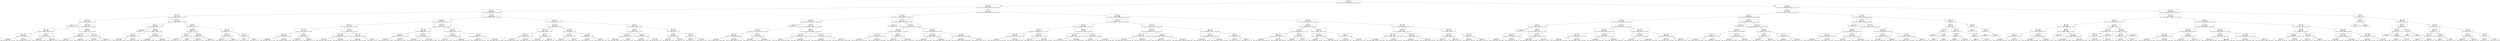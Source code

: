 digraph Tree {
node [shape=box] ;
0 [label="X[9] <= 2.5\ngini = 0.767\nsamples = 11105762\nvalue = [3318410, 5201197, 2081, 5143357, 28670, 1815027, 2060407]"] ;
1 [label="X[9] <= 0.5\ngini = 0.763\nsamples = 7301307\nvalue = [2133003, 3353233, 516, 3517422, 26505, 1633264, 887614]"] ;
0 -> 1 [labeldistance=2.5, labelangle=45, headlabel="True"] ;
2 [label="X[3] <= 63.5\ngini = 0.747\nsamples = 825735\nvalue = [347854, 309147, 88, 383337, 10, 4110, 261547]"] ;
1 -> 2 ;
3 [label="X[10] <= 231.5\ngini = 0.733\nsamples = 344402\nvalue = [174091, 150019, 38, 144027, 3, 1210, 75268]"] ;
2 -> 3 ;
4 [label="X[8] <= 1.5\ngini = 0.738\nsamples = 142082\nvalue = [71095, 50557, 16, 65184, 0, 633, 37367]"] ;
3 -> 4 ;
5 [label="gini = 0.0\nsamples = 27607\nvalue = [43716, 0, 0, 0, 0, 0, 0]"] ;
4 -> 5 ;
6 [label="X[7] <= 126.5\ngini = 0.727\nsamples = 114475\nvalue = [27379, 50557, 16, 65184, 0, 633, 37367]"] ;
4 -> 6 ;
7 [label="X[7] <= 18.5\ngini = 0.729\nsamples = 42698\nvalue = [9952, 14490, 7, 24119, 0, 336, 18642]"] ;
6 -> 7 ;
8 [label="X[2] <= 123.5\ngini = 0.711\nsamples = 14965\nvalue = [2958, 7342, 2, 9080, 0, 175, 4163]"] ;
7 -> 8 ;
9 [label="gini = 0.693\nsamples = 8397\nvalue = [1280, 4494, 2, 5326, 0, 115, 2142]"] ;
8 -> 9 ;
10 [label="gini = 0.729\nsamples = 6568\nvalue = [1678, 2848, 0, 3754, 0, 60, 2021]"] ;
8 -> 10 ;
11 [label="X[8] <= 2.5\ngini = 0.721\nsamples = 27733\nvalue = [6994, 7148, 5, 15039, 0, 161, 14479]"] ;
7 -> 11 ;
12 [label="gini = 0.638\nsamples = 23216\nvalue = [0, 7148, 0, 15039, 0, 0, 14479]"] ;
11 -> 12 ;
13 [label="gini = 0.045\nsamples = 4517\nvalue = [6994, 0, 5, 0, 0, 161, 0]"] ;
11 -> 13 ;
14 [label="X[8] <= 2.5\ngini = 0.718\nsamples = 71777\nvalue = [17427, 36067, 9, 41065, 0, 297, 18725]"] ;
6 -> 14 ;
15 [label="X[0] <= 0.5\ngini = 0.637\nsamples = 60535\nvalue = [0, 36067, 0, 41065, 0, 0, 18725]"] ;
14 -> 15 ;
16 [label="gini = 0.647\nsamples = 47068\nvalue = [0, 24815, 0, 32291, 0, 0, 17477]"] ;
15 -> 16 ;
17 [label="gini = 0.547\nsamples = 13467\nvalue = [0, 11252, 0, 8774, 0, 0, 1248]"] ;
15 -> 17 ;
18 [label="X[8] <= 4.5\ngini = 0.034\nsamples = 11242\nvalue = [17427, 0, 9, 0, 0, 297, 0]"] ;
14 -> 18 ;
19 [label="gini = 0.294\nsamples = 1072\nvalue = [1415, 0, 9, 0, 0, 297, 0]"] ;
18 -> 19 ;
20 [label="gini = 0.0\nsamples = 10170\nvalue = [16012, 0, 0, 0, 0, 0, 0]"] ;
18 -> 20 ;
21 [label="X[8] <= 2.5\ngini = 0.725\nsamples = 202320\nvalue = [102996, 99462, 22, 78843, 3, 577, 37901]"] ;
3 -> 21 ;
22 [label="X[8] <= 1.5\ngini = 0.715\nsamples = 166439\nvalue = [46852, 99462, 0, 78843, 0, 0, 37901]"] ;
21 -> 22 ;
23 [label="gini = 0.0\nsamples = 29614\nvalue = [46852, 0, 0, 0, 0, 0, 0]"] ;
22 -> 23 ;
24 [label="X[5] <= 1.5\ngini = 0.625\nsamples = 136825\nvalue = [0, 99462, 0, 78843, 0, 0, 37901]"] ;
22 -> 24 ;
25 [label="X[4] <= 11.5\ngini = 0.659\nsamples = 21418\nvalue = [0, 9189, 0, 13350, 0, 0, 11428]"] ;
24 -> 25 ;
26 [label="gini = 0.633\nsamples = 13803\nvalue = [0, 4037, 0, 9241, 0, 0, 8546]"] ;
25 -> 26 ;
27 [label="gini = 0.649\nsamples = 7615\nvalue = [0, 5152, 0, 4109, 0, 0, 2882]"] ;
25 -> 27 ;
28 [label="X[10] <= 239.5\ngini = 0.604\nsamples = 115407\nvalue = [0, 90273, 0, 65493, 0, 0, 26473]"] ;
24 -> 28 ;
29 [label="gini = 0.583\nsamples = 60026\nvalue = [0, 49329, 0, 34631, 0, 0, 10954]"] ;
28 -> 29 ;
30 [label="gini = 0.624\nsamples = 55381\nvalue = [0, 40944, 0, 30862, 0, 0, 15519]"] ;
28 -> 30 ;
31 [label="X[5] <= 1.5\ngini = 0.021\nsamples = 35881\nvalue = [56144, 0, 22, 0, 3, 577, 0]"] ;
21 -> 31 ;
32 [label="X[2] <= 127.5\ngini = 0.081\nsamples = 3074\nvalue = [4679, 0, 8, 0, 2, 195, 0]"] ;
31 -> 32 ;
33 [label="X[6] <= 2.0\ngini = 0.054\nsamples = 1127\nvalue = [1774, 0, 8, 0, 1, 41, 0]"] ;
32 -> 33 ;
34 [label="gini = 0.053\nsamples = 1126\nvalue = [1774, 0, 8, 0, 0, 41, 0]"] ;
33 -> 34 ;
35 [label="gini = 0.0\nsamples = 1\nvalue = [0, 0, 0, 0, 1, 0, 0]"] ;
33 -> 35 ;
36 [label="X[3] <= 42.5\ngini = 0.096\nsamples = 1947\nvalue = [2905, 0, 0, 0, 1, 154, 0]"] ;
32 -> 36 ;
37 [label="gini = 0.077\nsamples = 1869\nvalue = [2819, 0, 0, 0, 1, 116, 0]"] ;
36 -> 37 ;
38 [label="gini = 0.425\nsamples = 78\nvalue = [86, 0, 0, 0, 0, 38, 0]"] ;
36 -> 38 ;
39 [label="X[0] <= 7.5\ngini = 0.015\nsamples = 32807\nvalue = [51465, 0, 14, 0, 1, 382, 0]"] ;
31 -> 39 ;
40 [label="X[10] <= 252.5\ngini = 0.015\nsamples = 32795\nvalue = [51455, 0, 14, 0, 1, 373, 0]"] ;
39 -> 40 ;
41 [label="gini = 0.014\nsamples = 32724\nvalue = [51366, 0, 8, 0, 1, 354, 0]"] ;
40 -> 41 ;
42 [label="gini = 0.36\nsamples = 71\nvalue = [89, 0, 6, 0, 0, 19, 0]"] ;
40 -> 42 ;
43 [label="X[4] <= 11.5\ngini = 0.499\nsamples = 12\nvalue = [10, 0, 0, 0, 0, 9, 0]"] ;
39 -> 43 ;
44 [label="gini = 0.18\nsamples = 7\nvalue = [1, 0, 0, 0, 0, 9, 0]"] ;
43 -> 44 ;
45 [label="gini = 0.0\nsamples = 5\nvalue = [9, 0, 0, 0, 0, 0, 0]"] ;
43 -> 45 ;
46 [label="X[0] <= 0.5\ngini = 0.746\nsamples = 481333\nvalue = [173763, 159128, 50, 239310, 7, 2900, 186279]"] ;
2 -> 46 ;
47 [label="X[4] <= 9.5\ngini = 0.739\nsamples = 408259\nvalue = [162111, 100767, 50, 202327, 4, 2821, 177919]"] ;
46 -> 47 ;
48 [label="X[10] <= 29.5\ngini = 0.743\nsamples = 190639\nvalue = [66239, 62831, 3, 97031, 0, 663, 74587]"] ;
47 -> 48 ;
49 [label="X[8] <= 2.5\ngini = 0.732\nsamples = 56139\nvalue = [15148, 17147, 0, 26330, 0, 186, 29845]"] ;
48 -> 49 ;
50 [label="X[10] <= 24.5\ngini = 0.692\nsamples = 49883\nvalue = [5330, 17147, 0, 26330, 0, 0, 29845]"] ;
49 -> 50 ;
51 [label="gini = 0.698\nsamples = 27850\nvalue = [2692, 13530, 0, 16074, 0, 0, 11729]"] ;
50 -> 51 ;
52 [label="gini = 0.622\nsamples = 22033\nvalue = [2638, 3617, 0, 10256, 0, 0, 18116]"] ;
50 -> 52 ;
53 [label="X[7] <= 42.5\ngini = 0.036\nsamples = 6256\nvalue = [9818, 0, 0, 0, 0, 186, 0]"] ;
49 -> 53 ;
54 [label="gini = 0.164\nsamples = 529\nvalue = [759, 0, 0, 0, 0, 75, 0]"] ;
53 -> 54 ;
55 [label="gini = 0.024\nsamples = 5727\nvalue = [9059, 0, 0, 0, 0, 111, 0]"] ;
53 -> 55 ;
56 [label="X[4] <= 8.5\ngini = 0.741\nsamples = 134500\nvalue = [51091, 45684, 3, 70701, 0, 477, 44742]"] ;
48 -> 56 ;
57 [label="X[7] <= 180.5\ngini = 0.741\nsamples = 66449\nvalue = [24921, 23619, 3, 35077, 0, 258, 21298]"] ;
56 -> 57 ;
58 [label="gini = 0.741\nsamples = 29835\nvalue = [15037, 9411, 0, 13340, 0, 236, 9126]"] ;
57 -> 58 ;
59 [label="gini = 0.727\nsamples = 36614\nvalue = [9884, 14208, 3, 21737, 0, 22, 12172]"] ;
57 -> 59 ;
60 [label="X[1] <= 0.5\ngini = 0.741\nsamples = 68051\nvalue = [26170, 22065, 0, 35624, 0, 219, 23444]"] ;
56 -> 60 ;
61 [label="gini = 0.741\nsamples = 67935\nvalue = [26002, 22065, 0, 35624, 0, 213, 23444]"] ;
60 -> 61 ;
62 [label="gini = 0.067\nsamples = 116\nvalue = [168, 0, 0, 0, 0, 6, 0]"] ;
60 -> 62 ;
63 [label="X[10] <= 29.5\ngini = 0.727\nsamples = 217620\nvalue = [95872, 37936, 47, 105296, 4, 2158, 103332]"] ;
47 -> 63 ;
64 [label="X[10] <= 24.5\ngini = 0.696\nsamples = 61354\nvalue = [20941, 8849, 25, 25335, 0, 643, 41475]"] ;
63 -> 64 ;
65 [label="X[8] <= 2.5\ngini = 0.734\nsamples = 30701\nvalue = [11205, 6719, 15, 15557, 0, 444, 15031]"] ;
64 -> 65 ;
66 [label="gini = 0.702\nsamples = 26743\nvalue = [5255, 6719, 0, 15557, 0, 0, 15031]"] ;
65 -> 66 ;
67 [label="gini = 0.133\nsamples = 3958\nvalue = [5950, 0, 15, 0, 0, 444, 0]"] ;
65 -> 67 ;
68 [label="X[5] <= 0.5\ngini = 0.617\nsamples = 30653\nvalue = [9736, 2130, 10, 9778, 0, 199, 26444]"] ;
64 -> 68 ;
69 [label="gini = 0.423\nsamples = 8293\nvalue = [1920, 60, 4, 1318, 0, 94, 9585]"] ;
68 -> 69 ;
70 [label="gini = 0.662\nsamples = 22360\nvalue = [7816, 2070, 6, 8460, 0, 105, 16859]"] ;
68 -> 70 ;
71 [label="X[7] <= 180.5\ngini = 0.727\nsamples = 156266\nvalue = [74931, 29087, 22, 79961, 4, 1515, 61857]"] ;
63 -> 71 ;
72 [label="X[2] <= 116.5\ngini = 0.706\nsamples = 68689\nvalue = [44593, 11571, 9, 27379, 4, 577, 24604]"] ;
71 -> 72 ;
73 [label="gini = 0.709\nsamples = 7491\nvalue = [3314, 862, 1, 4011, 0, 51, 3497]"] ;
72 -> 73 ;
74 [label="gini = 0.701\nsamples = 61198\nvalue = [41279, 10709, 8, 23368, 4, 526, 21107]"] ;
72 -> 74 ;
75 [label="X[7] <= 204.5\ngini = 0.72\nsamples = 87577\nvalue = [30338, 17516, 13, 52582, 0, 938, 37253]"] ;
71 -> 75 ;
76 [label="gini = 0.728\nsamples = 17720\nvalue = [7899, 3288, 5, 9319, 0, 223, 7219]"] ;
75 -> 76 ;
77 [label="gini = 0.716\nsamples = 69857\nvalue = [22439, 14228, 8, 43263, 0, 715, 30034]"] ;
75 -> 77 ;
78 [label="X[4] <= 11.5\ngini = 0.626\nsamples = 73074\nvalue = [11652, 58361, 0, 36983, 3, 79, 8360]"] ;
46 -> 78 ;
79 [label="X[10] <= 154.5\ngini = 0.647\nsamples = 45036\nvalue = [7613, 33054, 0, 24514, 3, 60, 5923]"] ;
78 -> 79 ;
80 [label="X[0] <= 2.5\ngini = 0.644\nsamples = 42656\nvalue = [7043, 31966, 0, 22712, 0, 55, 5641]"] ;
79 -> 80 ;
81 [label="X[8] <= 2.5\ngini = 0.64\nsamples = 41732\nvalue = [6594, 31638, 0, 22064, 0, 46, 5583]"] ;
80 -> 81 ;
82 [label="gini = 0.575\nsamples = 37911\nvalue = [510, 31638, 0, 22064, 0, 0, 5583]"] ;
81 -> 82 ;
83 [label="gini = 0.015\nsamples = 3821\nvalue = [6084, 0, 0, 0, 0, 46, 0]"] ;
81 -> 83 ;
84 [label="X[8] <= 2.5\ngini = 0.671\nsamples = 924\nvalue = [449, 328, 0, 648, 0, 9, 58]"] ;
80 -> 84 ;
85 [label="gini = 0.574\nsamples = 708\nvalue = [91, 328, 0, 648, 0, 0, 58]"] ;
84 -> 85 ;
86 [label="gini = 0.048\nsamples = 216\nvalue = [358, 0, 0, 0, 0, 9, 0]"] ;
84 -> 86 ;
87 [label="X[7] <= 139.5\ngini = 0.656\nsamples = 2380\nvalue = [570, 1088, 0, 1802, 3, 5, 282]"] ;
79 -> 87 ;
88 [label="X[7] <= 31.5\ngini = 0.665\nsamples = 745\nvalue = [270, 280, 0, 556, 1, 3, 68]"] ;
87 -> 88 ;
89 [label="gini = 0.628\nsamples = 381\nvalue = [84, 160, 0, 317, 0, 3, 37]"] ;
88 -> 89 ;
90 [label="gini = 0.678\nsamples = 364\nvalue = [186, 120, 0, 239, 1, 0, 31]"] ;
88 -> 90 ;
91 [label="X[7] <= 202.5\ngini = 0.646\nsamples = 1635\nvalue = [300, 808, 0, 1246, 2, 2, 214]"] ;
87 -> 91 ;
92 [label="gini = 0.645\nsamples = 657\nvalue = [108, 364, 0, 477, 2, 2, 79]"] ;
91 -> 92 ;
93 [label="gini = 0.644\nsamples = 978\nvalue = [192, 444, 0, 769, 0, 0, 135]"] ;
91 -> 93 ;
94 [label="X[0] <= 2.5\ngini = 0.583\nsamples = 28038\nvalue = [4039, 25307, 0, 12469, 0, 19, 2437]"] ;
78 -> 94 ;
95 [label="X[7] <= 170.5\ngini = 0.576\nsamples = 27174\nvalue = [3635, 24836, 0, 12022, 0, 13, 2387]"] ;
94 -> 95 ;
96 [label="X[1] <= 0.5\ngini = 0.513\nsamples = 14898\nvalue = [1816, 15333, 0, 5349, 0, 11, 935]"] ;
95 -> 96 ;
97 [label="gini = 0.512\nsamples = 14891\nvalue = [1801, 15333, 0, 5349, 0, 11, 935]"] ;
96 -> 97 ;
98 [label="gini = 0.0\nsamples = 7\nvalue = [15, 0, 0, 0, 0, 0, 0]"] ;
96 -> 98 ;
99 [label="X[0] <= 1.5\ngini = 0.629\nsamples = 12276\nvalue = [1819, 9503, 0, 6673, 0, 2, 1452]"] ;
95 -> 99 ;
100 [label="gini = 0.623\nsamples = 11243\nvalue = [1528, 8920, 0, 5992, 0, 2, 1373]"] ;
99 -> 100 ;
101 [label="gini = 0.665\nsamples = 1033\nvalue = [291, 583, 0, 681, 0, 0, 79]"] ;
99 -> 101 ;
102 [label="X[2] <= 132.5\ngini = 0.691\nsamples = 864\nvalue = [404, 471, 0, 447, 0, 6, 50]"] ;
94 -> 102 ;
103 [label="X[8] <= 2.5\ngini = 0.693\nsamples = 791\nvalue = [385, 388, 0, 427, 0, 6, 49]"] ;
102 -> 103 ;
104 [label="gini = 0.607\nsamples = 590\nvalue = [65, 388, 0, 427, 0, 0, 49]"] ;
103 -> 104 ;
105 [label="gini = 0.036\nsamples = 201\nvalue = [320, 0, 0, 0, 0, 6, 0]"] ;
103 -> 105 ;
106 [label="X[3] <= 72.0\ngini = 0.494\nsamples = 73\nvalue = [19, 83, 0, 20, 0, 0, 1]"] ;
102 -> 106 ;
107 [label="gini = 0.295\nsamples = 33\nvalue = [1, 48, 0, 8, 0, 0, 1]"] ;
106 -> 107 ;
108 [label="gini = 0.599\nsamples = 40\nvalue = [18, 35, 0, 12, 0, 0, 0]"] ;
106 -> 108 ;
109 [label="X[4] <= 7.5\ngini = 0.759\nsamples = 6475572\nvalue = [1785149, 3044086, 428, 3134085, 26495, 1629154, 626067]"] ;
1 -> 109 ;
110 [label="X[7] <= 195.5\ngini = 0.763\nsamples = 3389205\nvalue = [965263, 1624190, 85, 1600105, 12204, 627803, 534794]"] ;
109 -> 110 ;
111 [label="X[8] <= 1.5\ngini = 0.767\nsamples = 1936160\nvalue = [660790, 944741, 80, 808128, 6741, 348231, 296297]"] ;
110 -> 111 ;
112 [label="gini = 0.0\nsamples = 253439\nvalue = [401489, 0, 0, 0, 0, 0, 0]"] ;
111 -> 112 ;
113 [label="X[4] <= 3.5\ngini = 0.743\nsamples = 1682721\nvalue = [259301, 944741, 80, 808128, 6741, 348231, 296297]"] ;
111 -> 113 ;
114 [label="X[8] <= 2.5\ngini = 0.711\nsamples = 818375\nvalue = [107821, 537274, 24, 376816, 3380, 191427, 80052]"] ;
113 -> 114 ;
115 [label="X[0] <= 0.5\ngini = 0.662\nsamples = 746886\nvalue = [0, 537274, 0, 376816, 0, 189444, 80052]"] ;
114 -> 115 ;
116 [label="gini = 0.723\nsamples = 346437\nvalue = [0, 120685, 0, 195874, 0, 158432, 73805]"] ;
115 -> 116 ;
117 [label="gini = 0.486\nsamples = 400449\nvalue = [0, 416589, 0, 180942, 0, 31012, 6247]"] ;
115 -> 117 ;
118 [label="X[5] <= 1.5\ngini = 0.092\nsamples = 71489\nvalue = [107821, 0, 24, 0, 3380, 1983, 0]"] ;
114 -> 118 ;
119 [label="gini = 0.136\nsamples = 26409\nvalue = [38790, 0, 10, 0, 2106, 889, 0]"] ;
118 -> 119 ;
120 [label="gini = 0.065\nsamples = 45080\nvalue = [69031, 0, 14, 0, 1274, 1094, 0]"] ;
118 -> 120 ;
121 [label="X[9] <= 1.5\ngini = 0.761\nsamples = 864346\nvalue = [151480, 407467, 56, 431312, 3361, 156804, 216245]"] ;
113 -> 121 ;
122 [label="X[5] <= 1.5\ngini = 0.764\nsamples = 293489\nvalue = [77214, 124312, 4, 144528, 2034, 88114, 27945]"] ;
121 -> 122 ;
123 [label="gini = 0.751\nsamples = 53752\nvalue = [11607, 9258, 4, 27644, 580, 26975, 8688]"] ;
122 -> 123 ;
124 [label="gini = 0.755\nsamples = 239737\nvalue = [65607, 115054, 0, 116884, 1454, 61139, 19257]"] ;
122 -> 124 ;
125 [label="X[4] <= 6.5\ngini = 0.745\nsamples = 570857\nvalue = [74266, 283155, 52, 286784, 1327, 68690, 188300]"] ;
121 -> 125 ;
126 [label="gini = 0.73\nsamples = 442325\nvalue = [55196, 220844, 44, 222680, 557, 27756, 171811]"] ;
125 -> 126 ;
127 [label="gini = 0.752\nsamples = 128532\nvalue = [19070, 62311, 8, 64104, 770, 40934, 16489]"] ;
125 -> 127 ;
128 [label="X[8] <= 1.5\ngini = 0.751\nsamples = 1453045\nvalue = [304473, 679449, 5, 791977, 5463, 279572, 238497]"] ;
110 -> 128 ;
129 [label="gini = 0.0\nsamples = 113578\nvalue = [180025, 0, 0, 0, 0, 0, 0]"] ;
128 -> 129 ;
130 [label="X[0] <= 0.5\ngini = 0.724\nsamples = 1339467\nvalue = [124448, 679449, 5, 791977, 5463, 279572, 238497]"] ;
128 -> 130 ;
131 [label="X[8] <= 2.5\ngini = 0.747\nsamples = 729051\nvalue = [79259, 198917, 5, 447809, 5123, 225253, 196511]"] ;
130 -> 131 ;
132 [label="X[10] <= 29.5\ngini = 0.711\nsamples = 672347\nvalue = [0, 198917, 0, 447809, 0, 219911, 196511]"] ;
131 -> 132 ;
133 [label="gini = 0.719\nsamples = 100721\nvalue = [0, 18542, 0, 57851, 0, 42313, 40273]"] ;
132 -> 133 ;
134 [label="gini = 0.706\nsamples = 571626\nvalue = [0, 180375, 0, 389958, 0, 177598, 156238]"] ;
132 -> 134 ;
135 [label="X[9] <= 1.5\ngini = 0.213\nsamples = 56704\nvalue = [79259, 0, 5, 0, 5123, 5342, 0]"] ;
131 -> 135 ;
136 [label="gini = 0.139\nsamples = 33064\nvalue = [48526, 0, 2, 0, 1621, 2220, 0]"] ;
135 -> 136 ;
137 [label="gini = 0.308\nsamples = 23640\nvalue = [30733, 0, 3, 0, 3502, 3122, 0]"] ;
135 -> 137 ;
138 [label="X[3] <= 57.5\ngini = 0.619\nsamples = 610416\nvalue = [45189, 480532, 0, 344168, 340, 54319, 41986]"] ;
130 -> 138 ;
139 [label="X[10] <= 231.5\ngini = 0.586\nsamples = 170963\nvalue = [15096, 149838, 0, 86563, 121, 10986, 8224]"] ;
138 -> 139 ;
140 [label="gini = 0.609\nsamples = 58673\nvalue = [4204, 46875, 0, 33461, 2, 4604, 3636]"] ;
139 -> 140 ;
141 [label="gini = 0.571\nsamples = 112290\nvalue = [10892, 102963, 0, 53102, 119, 6382, 4588]"] ;
139 -> 141 ;
142 [label="X[0] <= 3.5\ngini = 0.629\nsamples = 439453\nvalue = [30093, 330694, 0, 257605, 219, 43333, 33762]"] ;
138 -> 142 ;
143 [label="gini = 0.628\nsamples = 434076\nvalue = [28797, 328473, 0, 253036, 204, 42966, 33605]"] ;
142 -> 143 ;
144 [label="gini = 0.628\nsamples = 5377\nvalue = [1296, 2221, 0, 4569, 15, 367, 157]"] ;
142 -> 144 ;
145 [label="X[0] <= 0.5\ngini = 0.746\nsamples = 3086367\nvalue = [819886, 1419896, 343, 1533980, 14291, 1001351, 91273]"] ;
109 -> 145 ;
146 [label="X[10] <= 29.5\ngini = 0.749\nsamples = 1721604\nvalue = [707208, 379388, 329, 770737, 11678, 786852, 66694]"] ;
145 -> 146 ;
147 [label="X[10] <= 24.5\ngini = 0.707\nsamples = 211311\nvalue = [56190, 28847, 116, 94218, 1915, 140703, 12585]"] ;
146 -> 147 ;
148 [label="X[2] <= 132.5\ngini = 0.729\nsamples = 121213\nvalue = [34607, 24135, 94, 66924, 1449, 61021, 3750]"] ;
147 -> 148 ;
149 [label="X[10] <= 19.5\ngini = 0.724\nsamples = 92724\nvalue = [29451, 13927, 94, 49317, 1368, 49482, 3256]"] ;
148 -> 149 ;
150 [label="gini = 0.713\nsamples = 70419\nvalue = [20941, 8807, 94, 36219, 1162, 41612, 2605]"] ;
149 -> 150 ;
151 [label="gini = 0.735\nsamples = 22305\nvalue = [8510, 5120, 0, 13098, 206, 7870, 651]"] ;
149 -> 151 ;
152 [label="X[8] <= 1.5\ngini = 0.718\nsamples = 28489\nvalue = [5156, 10208, 0, 17607, 81, 11539, 494]"] ;
148 -> 152 ;
153 [label="gini = 0.0\nsamples = 2208\nvalue = [3458, 0, 0, 0, 0, 0, 0]"] ;
152 -> 153 ;
154 [label="gini = 0.682\nsamples = 26281\nvalue = [1698, 10208, 0, 17607, 81, 11539, 494]"] ;
152 -> 154 ;
155 [label="X[9] <= 1.5\ngini = 0.623\nsamples = 90098\nvalue = [21583, 4712, 22, 27294, 466, 79682, 8835]"] ;
147 -> 155 ;
156 [label="X[10] <= 26.5\ngini = 0.538\nsamples = 47675\nvalue = [11090, 2301, 0, 13851, 184, 48075, 0]"] ;
155 -> 156 ;
157 [label="gini = 0.34\nsamples = 21517\nvalue = [3173, 170, 0, 3317, 86, 27183, 0]"] ;
156 -> 157 ;
158 [label="gini = 0.644\nsamples = 26158\nvalue = [7917, 2131, 0, 10534, 98, 20892, 0]"] ;
156 -> 158 ;
159 [label="X[8] <= 1.5\ngini = 0.695\nsamples = 42423\nvalue = [10493, 2411, 22, 13443, 282, 31607, 8835]"] ;
155 -> 159 ;
160 [label="gini = 0.0\nsamples = 3505\nvalue = [5531, 0, 0, 0, 0, 0, 0]"] ;
159 -> 160 ;
161 [label="gini = 0.66\nsamples = 38918\nvalue = [4962, 2411, 22, 13443, 282, 31607, 8835]"] ;
159 -> 161 ;
162 [label="X[4] <= 11.5\ngini = 0.75\nsamples = 1510293\nvalue = [651018, 350541, 213, 676519, 9763, 646149, 54109]"] ;
146 -> 162 ;
163 [label="X[2] <= 119.5\ngini = 0.741\nsamples = 1251901\nvalue = [539490, 283996, 132, 561414, 9072, 571230, 13848]"] ;
162 -> 163 ;
164 [label="X[6] <= 12.5\ngini = 0.703\nsamples = 146187\nvalue = [32530, 30416, 11, 92826, 658, 72483, 2083]"] ;
163 -> 164 ;
165 [label="gini = 0.694\nsamples = 126756\nvalue = [28859, 23313, 11, 84067, 548, 61765, 1728]"] ;
164 -> 165 ;
166 [label="gini = 0.729\nsamples = 19431\nvalue = [3671, 7103, 0, 8759, 110, 10718, 355]"] ;
164 -> 166 ;
167 [label="X[5] <= 0.5\ngini = 0.742\nsamples = 1105714\nvalue = [506960, 253580, 121, 468588, 8414, 498747, 11765]"] ;
163 -> 167 ;
168 [label="gini = 0.734\nsamples = 222721\nvalue = [71105, 48995, 42, 111710, 2118, 114258, 3782]"] ;
167 -> 168 ;
169 [label="gini = 0.74\nsamples = 882993\nvalue = [435855, 204585, 79, 356878, 6296, 384489, 7983]"] ;
167 -> 169 ;
170 [label="X[1] <= 0.5\ngini = 0.777\nsamples = 258392\nvalue = [111528, 66545, 81, 115105, 691, 74919, 40261]"] ;
162 -> 170 ;
171 [label="X[9] <= 1.5\ngini = 0.777\nsamples = 256808\nvalue = [109052, 66545, 77, 115105, 656, 74864, 40261]"] ;
170 -> 171 ;
172 [label="gini = 0.734\nsamples = 154746\nvalue = [58987, 35471, 2, 75031, 656, 74409, 0]"] ;
171 -> 172 ;
173 [label="gini = 0.745\nsamples = 102062\nvalue = [50065, 31074, 75, 40074, 0, 455, 40261]"] ;
171 -> 173 ;
174 [label="X[5] <= 1.5\ngini = 0.071\nsamples = 1584\nvalue = [2476, 0, 4, 0, 35, 55, 0]"] ;
170 -> 174 ;
175 [label="gini = 0.055\nsamples = 1369\nvalue = [2132, 0, 4, 0, 10, 48, 0]"] ;
174 -> 175 ;
176 [label="gini = 0.158\nsamples = 215\nvalue = [344, 0, 0, 0, 25, 7, 0]"] ;
174 -> 176 ;
177 [label="X[5] <= 0.5\ngini = 0.63\nsamples = 1364763\nvalue = [112678, 1040508, 14, 763243, 2613, 214499, 24579]"] ;
145 -> 177 ;
178 [label="X[4] <= 11.5\ngini = 0.663\nsamples = 129781\nvalue = [7205, 54951, 1, 98148, 117, 38395, 6642]"] ;
177 -> 178 ;
179 [label="X[1] <= 0.5\ngini = 0.651\nsamples = 110113\nvalue = [6259, 44233, 1, 85029, 115, 37311, 1437]"] ;
178 -> 179 ;
180 [label="X[3] <= 74.5\ngini = 0.648\nsamples = 109704\nvalue = [5628, 44233, 1, 85029, 101, 37311, 1437]"] ;
179 -> 180 ;
181 [label="gini = 0.641\nsamples = 97075\nvalue = [4519, 41169, 0, 76424, 66, 30446, 1212]"] ;
180 -> 181 ;
182 [label="gini = 0.667\nsamples = 12629\nvalue = [1109, 3064, 1, 8605, 35, 6865, 225]"] ;
180 -> 182 ;
183 [label="X[0] <= 17.5\ngini = 0.042\nsamples = 409\nvalue = [631, 0, 0, 0, 14, 0, 0]"] ;
179 -> 183 ;
184 [label="gini = 0.028\nsamples = 401\nvalue = [624, 0, 0, 0, 9, 0, 0]"] ;
183 -> 184 ;
185 [label="gini = 0.486\nsamples = 8\nvalue = [7, 0, 0, 0, 5, 0, 0]"] ;
183 -> 185 ;
186 [label="X[0] <= 1.5\ngini = 0.673\nsamples = 19668\nvalue = [946, 10718, 0, 13119, 2, 1084, 5205]"] ;
178 -> 186 ;
187 [label="X[7] <= 128.5\ngini = 0.663\nsamples = 15914\nvalue = [637, 6246, 0, 12095, 0, 1069, 5039]"] ;
186 -> 187 ;
188 [label="gini = 0.665\nsamples = 3118\nvalue = [160, 1849, 0, 2051, 0, 205, 667]"] ;
187 -> 188 ;
189 [label="gini = 0.655\nsamples = 12796\nvalue = [477, 4397, 0, 10044, 0, 864, 4372]"] ;
187 -> 189 ;
190 [label="X[9] <= 1.5\ngini = 0.41\nsamples = 3754\nvalue = [309, 4472, 0, 1024, 2, 15, 166]"] ;
186 -> 190 ;
191 [label="gini = 0.346\nsamples = 2056\nvalue = [43, 2568, 0, 650, 2, 12, 0]"] ;
190 -> 191 ;
192 [label="gini = 0.475\nsamples = 1698\nvalue = [266, 1904, 0, 374, 0, 3, 166]"] ;
190 -> 192 ;
193 [label="X[8] <= 2.5\ngini = 0.618\nsamples = 1234982\nvalue = [105473, 985557, 13, 665095, 2496, 176104, 17937]"] ;
177 -> 193 ;
194 [label="X[10] <= 230.5\ngini = 0.58\nsamples = 1174022\nvalue = [11518, 985557, 0, 665095, 0, 175766, 17937]"] ;
193 -> 194 ;
195 [label="X[2] <= 132.5\ngini = 0.595\nsamples = 928729\nvalue = [10861, 745520, 0, 542090, 0, 153802, 16680]"] ;
194 -> 195 ;
196 [label="gini = 0.6\nsamples = 832985\nvalue = [8632, 654946, 0, 495240, 0, 143009, 15944]"] ;
195 -> 196 ;
197 [label="gini = 0.54\nsamples = 95744\nvalue = [2229, 90574, 0, 46850, 0, 10793, 736]"] ;
195 -> 197 ;
198 [label="X[3] <= 41.5\ngini = 0.511\nsamples = 245293\nvalue = [657, 240037, 0, 123005, 0, 21964, 1257]"] ;
194 -> 198 ;
199 [label="gini = 0.55\nsamples = 109504\nvalue = [461, 98172, 0, 60076, 0, 12986, 899]"] ;
198 -> 199 ;
200 [label="gini = 0.474\nsamples = 135789\nvalue = [196, 141865, 0, 62929, 0, 8978, 358]"] ;
198 -> 200 ;
201 [label="X[10] <= 60.5\ngini = 0.057\nsamples = 60960\nvalue = [93955, 0, 13, 0, 2496, 338, 0]"] ;
193 -> 201 ;
202 [label="X[9] <= 1.5\ngini = 0.124\nsamples = 18288\nvalue = [26863, 0, 10, 0, 1684, 205, 0]"] ;
201 -> 202 ;
203 [label="gini = 0.087\nsamples = 11338\nvalue = [17048, 0, 0, 0, 810, 1, 0]"] ;
202 -> 203 ;
204 [label="gini = 0.183\nsamples = 6950\nvalue = [9815, 0, 10, 0, 874, 204, 0]"] ;
202 -> 204 ;
205 [label="X[10] <= 249.5\ngini = 0.028\nsamples = 42672\nvalue = [67092, 0, 3, 0, 812, 133, 0]"] ;
201 -> 205 ;
206 [label="gini = 0.013\nsamples = 39978\nvalue = [63289, 0, 3, 0, 298, 105, 0]"] ;
205 -> 206 ;
207 [label="gini = 0.22\nsamples = 2694\nvalue = [3803, 0, 0, 0, 514, 28, 0]"] ;
205 -> 207 ;
208 [label="X[0] <= 0.5\ngini = 0.755\nsamples = 3804455\nvalue = [1185407, 1847964, 1565, 1625935, 2165, 181763, 1172793]"] ;
0 -> 208 [labeldistance=2.5, labelangle=-45, headlabel="False"] ;
209 [label="X[7] <= 195.5\ngini = 0.756\nsamples = 1985128\nvalue = [913323, 448690, 1544, 731593, 1609, 138900, 905159]"] ;
208 -> 209 ;
210 [label="X[5] <= 1.5\ngini = 0.742\nsamples = 1162696\nvalue = [653654, 251664, 1505, 360253, 1559, 74617, 496869]"] ;
209 -> 210 ;
211 [label="X[7] <= 84.5\ngini = 0.733\nsamples = 758562\nvalue = [413648, 163315, 1254, 239541, 412, 23851, 358226]"] ;
210 -> 211 ;
212 [label="X[8] <= 1.5\ngini = 0.741\nsamples = 214541\nvalue = [78782, 57091, 961, 73265, 237, 6817, 121957]"] ;
211 -> 212 ;
213 [label="gini = 0.0\nsamples = 26424\nvalue = [41756, 0, 0, 0, 0, 0, 0]"] ;
212 -> 213 ;
214 [label="X[5] <= 0.5\ngini = 0.718\nsamples = 188117\nvalue = [37026, 57091, 961, 73265, 237, 6817, 121957]"] ;
212 -> 214 ;
215 [label="X[8] <= 2.5\ngini = 0.733\nsamples = 45707\nvalue = [10166, 7695, 585, 20365, 234, 5123, 28269]"] ;
214 -> 215 ;
216 [label="gini = 0.644\nsamples = 37904\nvalue = [0, 7695, 0, 20365, 0, 3825, 28269]"] ;
215 -> 216 ;
217 [label="gini = 0.301\nsamples = 7803\nvalue = [10166, 0, 585, 0, 234, 1298, 0]"] ;
215 -> 217 ;
218 [label="X[1] <= 0.5\ngini = 0.709\nsamples = 142410\nvalue = [26860, 49396, 376, 52900, 3, 1694, 93688]"] ;
214 -> 218 ;
219 [label="gini = 0.705\nsamples = 140934\nvalue = [24628, 49396, 373, 52895, 0, 1625, 93688]"] ;
218 -> 219 ;
220 [label="gini = 0.067\nsamples = 1476\nvalue = [2232, 0, 3, 5, 3, 69, 0]"] ;
218 -> 220 ;
221 [label="X[3] <= 74.5\ngini = 0.721\nsamples = 544021\nvalue = [334866, 106224, 293, 166276, 175, 17034, 236269]"] ;
211 -> 221 ;
222 [label="X[4] <= 4.5\ngini = 0.719\nsamples = 474448\nvalue = [301762, 99463, 243, 145618, 157, 12890, 190938]"] ;
221 -> 222 ;
223 [label="X[3] <= 57.5\ngini = 0.727\nsamples = 234968\nvalue = [131190, 62084, 83, 65771, 12, 1383, 111673]"] ;
222 -> 223 ;
224 [label="gini = 0.729\nsamples = 76344\nvalue = [34144, 22649, 66, 20511, 4, 359, 43423]"] ;
223 -> 224 ;
225 [label="gini = 0.719\nsamples = 158624\nvalue = [97046, 39435, 17, 45260, 8, 1024, 68250]"] ;
223 -> 225 ;
226 [label="X[7] <= 119.5\ngini = 0.698\nsamples = 239480\nvalue = [170572, 37379, 160, 79847, 145, 11507, 79265]"] ;
222 -> 226 ;
227 [label="gini = 0.608\nsamples = 35246\nvalue = [31945, 3523, 78, 7568, 52, 1609, 10748]"] ;
226 -> 227 ;
228 [label="gini = 0.709\nsamples = 204234\nvalue = [138627, 33856, 82, 72279, 93, 9898, 68517]"] ;
226 -> 228 ;
229 [label="X[7] <= 149.5\ngini = 0.7\nsamples = 69573\nvalue = [33104, 6761, 50, 20658, 18, 4144, 45331]"] ;
221 -> 229 ;
230 [label="X[7] <= 117.5\ngini = 0.713\nsamples = 37908\nvalue = [21321, 4241, 26, 12708, 13, 1843, 19944]"] ;
229 -> 230 ;
231 [label="gini = 0.654\nsamples = 7545\nvalue = [6159, 940, 0, 1833, 3, 393, 2549]"] ;
230 -> 231 ;
232 [label="gini = 0.715\nsamples = 30363\nvalue = [15162, 3301, 26, 10875, 10, 1450, 17395]"] ;
230 -> 232 ;
233 [label="X[8] <= 2.5\ngini = 0.656\nsamples = 31665\nvalue = [11783, 2520, 24, 7950, 5, 2301, 25387]"] ;
229 -> 233 ;
234 [label="gini = 0.603\nsamples = 27456\nvalue = [5342, 2520, 0, 7950, 0, 2192, 25387]"] ;
233 -> 234 ;
235 [label="gini = 0.041\nsamples = 4209\nvalue = [6441, 0, 24, 0, 5, 109, 0]"] ;
233 -> 235 ;
236 [label="X[8] <= 1.5\ngini = 0.751\nsamples = 404134\nvalue = [240006, 88349, 251, 120712, 1147, 50766, 138643]"] ;
210 -> 236 ;
237 [label="gini = 0.0\nsamples = 93053\nvalue = [147416, 0, 0, 0, 0, 0, 0]"] ;
236 -> 237 ;
238 [label="X[8] <= 2.5\ngini = 0.782\nsamples = 311081\nvalue = [92590, 88349, 251, 120712, 1147, 50766, 138643]"] ;
236 -> 238 ;
239 [label="X[2] <= 130.5\ngini = 0.72\nsamples = 250126\nvalue = [0, 88349, 0, 120712, 0, 48198, 138643]"] ;
238 -> 239 ;
240 [label="X[6] <= 11.0\ngini = 0.72\nsamples = 171495\nvalue = [0, 63444, 0, 84615, 0, 31325, 92227]"] ;
239 -> 240 ;
241 [label="gini = 0.71\nsamples = 83924\nvalue = [0, 25304, 0, 44138, 0, 15679, 47859]"] ;
240 -> 241 ;
242 [label="gini = 0.724\nsamples = 87571\nvalue = [0, 38140, 0, 40477, 0, 15646, 44368]"] ;
240 -> 242 ;
243 [label="X[5] <= 2.5\ngini = 0.718\nsamples = 78631\nvalue = [0, 24905, 0, 36097, 0, 16873, 46416]"] ;
239 -> 243 ;
244 [label="gini = 0.73\nsamples = 66577\nvalue = [0, 21801, 0, 30302, 0, 16873, 36206]"] ;
243 -> 244 ;
245 [label="gini = 0.596\nsamples = 12054\nvalue = [0, 3104, 0, 5795, 0, 0, 10210]"] ;
243 -> 245 ;
246 [label="X[10] <= 6.5\ngini = 0.08\nsamples = 60955\nvalue = [92590, 0, 251, 0, 1147, 2568, 0]"] ;
238 -> 246 ;
247 [label="X[4] <= 6.5\ngini = 0.385\nsamples = 1362\nvalue = [1693, 0, 1, 0, 173, 348, 0]"] ;
246 -> 247 ;
248 [label="gini = 0.383\nsamples = 744\nvalue = [930, 0, 0, 0, 173, 109, 0]"] ;
247 -> 248 ;
249 [label="gini = 0.365\nsamples = 618\nvalue = [763, 0, 1, 0, 0, 239, 0]"] ;
247 -> 249 ;
250 [label="X[8] <= 4.5\ngini = 0.071\nsamples = 59593\nvalue = [90897, 0, 250, 0, 974, 2220, 0]"] ;
246 -> 250 ;
251 [label="gini = 0.16\nsamples = 25355\nvalue = [36819, 0, 250, 0, 974, 2220, 0]"] ;
250 -> 251 ;
252 [label="gini = 0.0\nsamples = 34238\nvalue = [54078, 0, 0, 0, 0, 0, 0]"] ;
250 -> 252 ;
253 [label="X[1] <= 0.5\ngini = 0.755\nsamples = 822432\nvalue = [259669, 197026, 39, 371340, 50, 64283, 408290]"] ;
209 -> 253 ;
254 [label="X[8] <= 1.5\ngini = 0.755\nsamples = 822042\nvalue = [259098, 197026, 34, 371335, 48, 64262, 408283]"] ;
253 -> 254 ;
255 [label="gini = 0.0\nsamples = 104074\nvalue = [164610, 0, 0, 0, 0, 0, 0]"] ;
254 -> 255 ;
256 [label="X[5] <= 1.5\ngini = 0.724\nsamples = 717968\nvalue = [94488, 197026, 34, 371335, 48, 64262, 408283]"] ;
254 -> 256 ;
257 [label="X[5] <= 0.5\ngini = 0.698\nsamples = 457242\nvalue = [55182, 121573, 22, 239341, 9, 20006, 287085]"] ;
256 -> 257 ;
258 [label="X[8] <= 2.5\ngini = 0.709\nsamples = 180647\nvalue = [19924, 39118, 11, 100214, 9, 19763, 106371]"] ;
257 -> 258 ;
259 [label="gini = 0.669\nsamples = 167893\nvalue = [0, 39118, 0, 100214, 0, 19649, 106371]"] ;
258 -> 259 ;
260 [label="gini = 0.013\nsamples = 12754\nvalue = [19924, 0, 11, 0, 9, 114, 0]"] ;
258 -> 260 ;
261 [label="X[7] <= 219.5\ngini = 0.687\nsamples = 276595\nvalue = [35258, 82455, 11, 139127, 0, 243, 180714]"] ;
257 -> 261 ;
262 [label="gini = 0.689\nsamples = 77272\nvalue = [11317, 23351, 0, 34920, 0, 101, 52487]"] ;
261 -> 262 ;
263 [label="gini = 0.685\nsamples = 199323\nvalue = [23941, 59104, 11, 104207, 0, 142, 128227]"] ;
261 -> 263 ;
264 [label="X[10] <= 29.5\ngini = 0.757\nsamples = 260726\nvalue = [39306, 75453, 12, 131994, 39, 44256, 121198]"] ;
256 -> 264 ;
265 [label="X[8] <= 2.5\ngini = 0.734\nsamples = 35730\nvalue = [5691, 5815, 0, 16776, 5, 6908, 21224]"] ;
264 -> 265 ;
266 [label="gini = 0.684\nsamples = 32119\nvalue = [0, 5815, 0, 16776, 0, 6885, 21224]"] ;
265 -> 266 ;
267 [label="gini = 0.01\nsamples = 3611\nvalue = [5691, 0, 0, 0, 5, 23, 0]"] ;
265 -> 267 ;
268 [label="X[8] <= 2.5\ngini = 0.758\nsamples = 224996\nvalue = [33615, 69638, 12, 115218, 34, 37348, 99974]"] ;
264 -> 268 ;
269 [label="gini = 0.716\nsamples = 203575\nvalue = [0, 69638, 0, 115218, 0, 37203, 99974]"] ;
268 -> 269 ;
270 [label="gini = 0.011\nsamples = 21421\nvalue = [33615, 0, 12, 0, 34, 145, 0]"] ;
268 -> 270 ;
271 [label="X[1] <= 7.5\ngini = 0.125\nsamples = 390\nvalue = [571, 0, 5, 5, 2, 21, 7]"] ;
253 -> 271 ;
272 [label="X[10] <= 39.5\ngini = 0.148\nsamples = 312\nvalue = [449, 0, 5, 5, 0, 21, 7]"] ;
271 -> 272 ;
273 [label="X[6] <= 34.0\ngini = 0.187\nsamples = 27\nvalue = [43, 0, 0, 5, 0, 0, 0]"] ;
272 -> 273 ;
274 [label="gini = 0.0\nsamples = 18\nvalue = [32, 0, 0, 0, 0, 0, 0]"] ;
273 -> 274 ;
275 [label="X[7] <= 242.5\ngini = 0.43\nsamples = 9\nvalue = [11, 0, 0, 5, 0, 0, 0]"] ;
273 -> 275 ;
276 [label="gini = 0.5\nsamples = 4\nvalue = [5, 0, 0, 5, 0, 0, 0]"] ;
275 -> 276 ;
277 [label="gini = 0.0\nsamples = 5\nvalue = [6, 0, 0, 0, 0, 0, 0]"] ;
275 -> 277 ;
278 [label="X[4] <= 8.5\ngini = 0.142\nsamples = 285\nvalue = [406, 0, 5, 0, 0, 21, 7]"] ;
272 -> 278 ;
279 [label="X[2] <= 128.5\ngini = 0.203\nsamples = 147\nvalue = [203, 0, 5, 0, 0, 13, 7]"] ;
278 -> 279 ;
280 [label="gini = 0.123\nsamples = 82\nvalue = [113, 0, 0, 0, 0, 8, 0]"] ;
279 -> 280 ;
281 [label="gini = 0.284\nsamples = 65\nvalue = [90, 0, 5, 0, 0, 5, 7]"] ;
279 -> 281 ;
282 [label="X[6] <= 38.5\ngini = 0.073\nsamples = 138\nvalue = [203, 0, 0, 0, 0, 8, 0]"] ;
278 -> 282 ;
283 [label="gini = 0.034\nsamples = 113\nvalue = [170, 0, 0, 0, 0, 3, 0]"] ;
282 -> 283 ;
284 [label="gini = 0.229\nsamples = 25\nvalue = [33, 0, 0, 0, 0, 5, 0]"] ;
282 -> 284 ;
285 [label="X[6] <= 38.0\ngini = 0.032\nsamples = 78\nvalue = [122, 0, 0, 0, 2, 0, 0]"] ;
271 -> 285 ;
286 [label="gini = 0.0\nsamples = 76\nvalue = [120, 0, 0, 0, 0, 0, 0]"] ;
285 -> 286 ;
287 [label="X[2] <= 126.5\ngini = 0.5\nsamples = 2\nvalue = [2, 0, 0, 0, 2, 0, 0]"] ;
285 -> 287 ;
288 [label="gini = 0.0\nsamples = 1\nvalue = [0, 0, 0, 0, 2, 0, 0]"] ;
287 -> 288 ;
289 [label="gini = 0.0\nsamples = 1\nvalue = [2, 0, 0, 0, 0, 0, 0]"] ;
287 -> 289 ;
290 [label="X[1] <= 0.5\ngini = 0.649\nsamples = 1819327\nvalue = [272084, 1399274, 21, 894342, 556, 42863, 267634]"] ;
208 -> 290 ;
291 [label="X[10] <= 110.5\ngini = 0.648\nsamples = 1814815\nvalue = [265280, 1399274, 21, 894268, 523, 42691, 267634]"] ;
290 -> 291 ;
292 [label="X[8] <= 2.5\ngini = 0.665\nsamples = 748189\nvalue = [110444, 535409, 5, 391843, 322, 20779, 124276]"] ;
291 -> 292 ;
293 [label="X[5] <= 0.5\ngini = 0.609\nsamples = 682906\nvalue = [9551, 535409, 0, 391843, 0, 18728, 124276]"] ;
292 -> 293 ;
294 [label="X[7] <= 106.5\ngini = 0.642\nsamples = 94763\nvalue = [479, 37027, 0, 74848, 0, 4941, 32741]"] ;
293 -> 294 ;
295 [label="X[0] <= 1.5\ngini = 0.61\nsamples = 12573\nvalue = [80, 8860, 0, 8378, 0, 339, 2205]"] ;
294 -> 295 ;
296 [label="gini = 0.629\nsamples = 9126\nvalue = [46, 5116, 0, 6821, 0, 328, 2118]"] ;
295 -> 296 ;
297 [label="gini = 0.443\nsamples = 3447\nvalue = [34, 3744, 0, 1557, 0, 11, 87]"] ;
295 -> 297 ;
298 [label="X[0] <= 1.5\ngini = 0.636\nsamples = 82190\nvalue = [399, 28167, 0, 66470, 0, 4602, 30536]"] ;
294 -> 298 ;
299 [label="gini = 0.628\nsamples = 75794\nvalue = [269, 22664, 0, 62808, 0, 4492, 29895]"] ;
298 -> 299 ;
300 [label="gini = 0.563\nsamples = 6396\nvalue = [130, 5503, 0, 3662, 0, 110, 641]"] ;
298 -> 300 ;
301 [label="X[8] <= 1.5\ngini = 0.586\nsamples = 588143\nvalue = [9072, 498382, 0, 316995, 0, 13787, 91535]"] ;
293 -> 301 ;
302 [label="gini = 0.0\nsamples = 5740\nvalue = [9072, 0, 0, 0, 0, 0, 0]"] ;
301 -> 302 ;
303 [label="X[3] <= 75.5\ngini = 0.578\nsamples = 582403\nvalue = [0, 498382, 0, 316995, 0, 13787, 91535]"] ;
301 -> 303 ;
304 [label="gini = 0.588\nsamples = 487966\nvalue = [0, 402648, 0, 276263, 0, 11953, 79993]"] ;
303 -> 304 ;
305 [label="gini = 0.512\nsamples = 94437\nvalue = [0, 95734, 0, 40732, 0, 1834, 11542]"] ;
303 -> 305 ;
306 [label="X[7] <= 176.5\ngini = 0.045\nsamples = 65283\nvalue = [100893, 0, 5, 0, 322, 2051, 0]"] ;
292 -> 306 ;
307 [label="X[8] <= 4.5\ngini = 0.081\nsamples = 30439\nvalue = [46001, 0, 4, 0, 271, 1753, 0]"] ;
306 -> 307 ;
308 [label="X[6] <= 41.5\ngini = 0.242\nsamples = 9278\nvalue = [12674, 0, 4, 0, 271, 1753, 0]"] ;
307 -> 308 ;
309 [label="gini = 0.158\nsamples = 8462\nvalue = [12270, 0, 4, 0, 128, 1012, 0]"] ;
308 -> 309 ;
310 [label="gini = 0.558\nsamples = 816\nvalue = [404, 0, 0, 0, 143, 741, 0]"] ;
308 -> 310 ;
311 [label="gini = 0.0\nsamples = 21161\nvalue = [33327, 0, 0, 0, 0, 0, 0]"] ;
307 -> 311 ;
312 [label="X[8] <= 4.5\ngini = 0.013\nsamples = 34844\nvalue = [54892, 0, 1, 0, 51, 298, 0]"] ;
306 -> 312 ;
313 [label="X[2] <= 127.5\ngini = 0.358\nsamples = 984\nvalue = [1226, 0, 1, 0, 51, 298, 0]"] ;
312 -> 313 ;
314 [label="gini = 0.497\nsamples = 521\nvalue = [534, 0, 0, 0, 46, 260, 0]"] ;
313 -> 314 ;
315 [label="gini = 0.113\nsamples = 463\nvalue = [692, 0, 1, 0, 5, 38, 0]"] ;
313 -> 315 ;
316 [label="gini = 0.0\nsamples = 33860\nvalue = [53666, 0, 0, 0, 0, 0, 0]"] ;
312 -> 316 ;
317 [label="X[0] <= 2.5\ngini = 0.633\nsamples = 1066626\nvalue = [154836, 863865, 16, 502425, 201, 21912, 143358]"] ;
291 -> 317 ;
318 [label="X[5] <= 0.5\ngini = 0.626\nsamples = 1006084\nvalue = [133962, 829088, 16, 469998, 162, 20914, 136471]"] ;
317 -> 318 ;
319 [label="X[0] <= 1.5\ngini = 0.685\nsamples = 126429\nvalue = [10938, 68567, 4, 81225, 9, 5235, 33934]"] ;
318 -> 319 ;
320 [label="X[10] <= 214.5\ngini = 0.682\nsamples = 110646\nvalue = [9195, 51558, 4, 76963, 9, 5031, 32164]"] ;
319 -> 320 ;
321 [label="gini = 0.679\nsamples = 68057\nvalue = [4776, 34417, 4, 46288, 8, 3167, 18835]"] ;
320 -> 321 ;
322 [label="gini = 0.684\nsamples = 42589\nvalue = [4419, 17141, 0, 30675, 1, 1864, 13329]"] ;
320 -> 322 ;
323 [label="X[8] <= 2.5\ngini = 0.498\nsamples = 15783\nvalue = [1743, 17009, 0, 4262, 0, 204, 1770]"] ;
319 -> 323 ;
324 [label="gini = 0.429\nsamples = 14731\nvalue = [82, 17009, 0, 4262, 0, 194, 1770]"] ;
323 -> 324 ;
325 [label="gini = 0.012\nsamples = 1052\nvalue = [1661, 0, 0, 0, 0, 10, 0]"] ;
323 -> 325 ;
326 [label="X[2] <= 122.5\ngini = 0.609\nsamples = 879655\nvalue = [123024, 760521, 12, 388773, 153, 15679, 102537]"] ;
318 -> 326 ;
327 [label="X[6] <= 35.5\ngini = 0.683\nsamples = 114107\nvalue = [14464, 76100, 0, 59595, 13, 3436, 26423]"] ;
326 -> 327 ;
328 [label="gini = 0.712\nsamples = 18426\nvalue = [2279, 10815, 0, 8868, 0, 600, 6569]"] ;
327 -> 328 ;
329 [label="gini = 0.676\nsamples = 95681\nvalue = [12185, 65285, 0, 50727, 13, 2836, 19854]"] ;
327 -> 329 ;
330 [label="X[7] <= 148.5\ngini = 0.594\nsamples = 765548\nvalue = [108560, 684421, 12, 329178, 140, 12243, 76114]"] ;
326 -> 330 ;
331 [label="gini = 0.564\nsamples = 295097\nvalue = [41226, 283397, 4, 110330, 88, 4047, 27643]"] ;
330 -> 331 ;
332 [label="gini = 0.61\nsamples = 470451\nvalue = [67334, 401024, 8, 218848, 52, 8196, 48471]"] ;
330 -> 332 ;
333 [label="X[2] <= 119.5\ngini = 0.702\nsamples = 60542\nvalue = [20874, 34777, 0, 32427, 39, 998, 6887]"] ;
317 -> 333 ;
334 [label="X[0] <= 3.5\ngini = 0.649\nsamples = 4309\nvalue = [891, 2069, 0, 183, 1, 356, 3348]"] ;
333 -> 334 ;
335 [label="X[4] <= 6.5\ngini = 0.642\nsamples = 2600\nvalue = [364, 1556, 0, 125, 0, 211, 1848]"] ;
334 -> 335 ;
336 [label="gini = 0.76\nsamples = 508\nvalue = [68, 204, 0, 72, 0, 208, 223]"] ;
335 -> 336 ;
337 [label="gini = 0.589\nsamples = 2092\nvalue = [296, 1352, 0, 53, 0, 3, 1625]"] ;
335 -> 337 ;
338 [label="X[2] <= 117.5\ngini = 0.626\nsamples = 1709\nvalue = [527, 513, 0, 58, 1, 145, 1500]"] ;
334 -> 338 ;
339 [label="gini = 0.177\nsamples = 208\nvalue = [30, 306, 0, 3, 0, 0, 0]"] ;
338 -> 339 ;
340 [label="gini = 0.557\nsamples = 1501\nvalue = [497, 207, 0, 55, 1, 145, 1500]"] ;
338 -> 340 ;
341 [label="X[10] <= 229.5\ngini = 0.683\nsamples = 56233\nvalue = [19983, 32708, 0, 32244, 38, 642, 3539]"] ;
333 -> 341 ;
342 [label="X[7] <= 202.5\ngini = 0.658\nsamples = 31910\nvalue = [11360, 23916, 0, 13009, 30, 394, 1797]"] ;
341 -> 342 ;
343 [label="gini = 0.602\nsamples = 19830\nvalue = [7537, 17569, 0, 5124, 30, 225, 940]"] ;
342 -> 343 ;
344 [label="gini = 0.676\nsamples = 12080\nvalue = [3823, 6347, 0, 7885, 0, 169, 857]"] ;
342 -> 344 ;
345 [label="X[10] <= 243.5\ngini = 0.649\nsamples = 24323\nvalue = [8623, 8792, 0, 19235, 8, 248, 1742]"] ;
341 -> 345 ;
346 [label="gini = 0.619\nsamples = 17292\nvalue = [5971, 4981, 0, 14969, 0, 157, 1346]"] ;
345 -> 346 ;
347 [label="gini = 0.683\nsamples = 7031\nvalue = [2652, 3811, 0, 4266, 8, 91, 396]"] ;
345 -> 347 ;
348 [label="X[8] <= 2.5\ngini = 0.077\nsamples = 4512\nvalue = [6804, 0, 0, 74, 33, 172, 0]"] ;
290 -> 348 ;
349 [label="X[8] <= 1.5\ngini = 0.051\nsamples = 50\nvalue = [2, 0, 0, 74, 0, 0, 0]"] ;
348 -> 349 ;
350 [label="gini = 0.0\nsamples = 1\nvalue = [2, 0, 0, 0, 0, 0, 0]"] ;
349 -> 350 ;
351 [label="gini = 0.0\nsamples = 49\nvalue = [0, 0, 0, 74, 0, 0, 0]"] ;
349 -> 351 ;
352 [label="X[2] <= 117.5\ngini = 0.057\nsamples = 4462\nvalue = [6802, 0, 0, 0, 33, 172, 0]"] ;
348 -> 352 ;
353 [label="X[0] <= 7.5\ngini = 0.284\nsamples = 63\nvalue = [82, 0, 0, 0, 0, 17, 0]"] ;
352 -> 353 ;
354 [label="X[7] <= 26.5\ngini = 0.225\nsamples = 59\nvalue = [74, 0, 0, 0, 0, 11, 0]"] ;
353 -> 354 ;
355 [label="gini = 0.0\nsamples = 1\nvalue = [0, 0, 0, 0, 0, 2, 0]"] ;
354 -> 355 ;
356 [label="X[2] <= 116.5\ngini = 0.193\nsamples = 58\nvalue = [74, 0, 0, 0, 0, 9, 0]"] ;
354 -> 356 ;
357 [label="gini = 0.105\nsamples = 38\nvalue = [51, 0, 0, 0, 0, 3, 0]"] ;
356 -> 357 ;
358 [label="gini = 0.328\nsamples = 20\nvalue = [23, 0, 0, 0, 0, 6, 0]"] ;
356 -> 358 ;
359 [label="X[5] <= 0.5\ngini = 0.49\nsamples = 4\nvalue = [8, 0, 0, 0, 0, 6, 0]"] ;
353 -> 359 ;
360 [label="gini = 0.0\nsamples = 1\nvalue = [0, 0, 0, 0, 0, 6, 0]"] ;
359 -> 360 ;
361 [label="gini = 0.0\nsamples = 3\nvalue = [8, 0, 0, 0, 0, 0, 0]"] ;
359 -> 361 ;
362 [label="X[4] <= 2.5\ngini = 0.053\nsamples = 4399\nvalue = [6720, 0, 0, 0, 33, 155, 0]"] ;
352 -> 362 ;
363 [label="X[10] <= 178.0\ngini = 0.118\nsamples = 507\nvalue = [748, 0, 0, 0, 3, 47, 0]"] ;
362 -> 363 ;
364 [label="X[3] <= 70.5\ngini = 0.157\nsamples = 338\nvalue = [483, 0, 0, 0, 3, 42, 0]"] ;
363 -> 364 ;
365 [label="gini = 0.211\nsamples = 220\nvalue = [297, 0, 0, 0, 3, 37, 0]"] ;
364 -> 365 ;
366 [label="gini = 0.051\nsamples = 118\nvalue = [186, 0, 0, 0, 0, 5, 0]"] ;
364 -> 366 ;
367 [label="X[2] <= 132.5\ngini = 0.036\nsamples = 169\nvalue = [265, 0, 0, 0, 0, 5, 0]"] ;
363 -> 367 ;
368 [label="gini = 0.0\nsamples = 115\nvalue = [184, 0, 0, 0, 0, 0, 0]"] ;
367 -> 368 ;
369 [label="gini = 0.11\nsamples = 54\nvalue = [81, 0, 0, 0, 0, 5, 0]"] ;
367 -> 369 ;
370 [label="X[0] <= 20.5\ngini = 0.044\nsamples = 3892\nvalue = [5972, 0, 0, 0, 30, 108, 0]"] ;
362 -> 370 ;
371 [label="X[1] <= 18.5\ngini = 0.042\nsamples = 3865\nvalue = [5935, 0, 0, 0, 29, 101, 0]"] ;
370 -> 371 ;
372 [label="gini = 0.048\nsamples = 3342\nvalue = [5130, 0, 0, 0, 29, 99, 0]"] ;
371 -> 372 ;
373 [label="gini = 0.005\nsamples = 523\nvalue = [805, 0, 0, 0, 0, 2, 0]"] ;
371 -> 373 ;
374 [label="X[4] <= 11.5\ngini = 0.299\nsamples = 27\nvalue = [37, 0, 0, 0, 1, 7, 0]"] ;
370 -> 374 ;
375 [label="gini = 0.214\nsamples = 26\nvalue = [37, 0, 0, 0, 1, 4, 0]"] ;
374 -> 375 ;
376 [label="gini = 0.0\nsamples = 1\nvalue = [0, 0, 0, 0, 0, 3, 0]"] ;
374 -> 376 ;
}